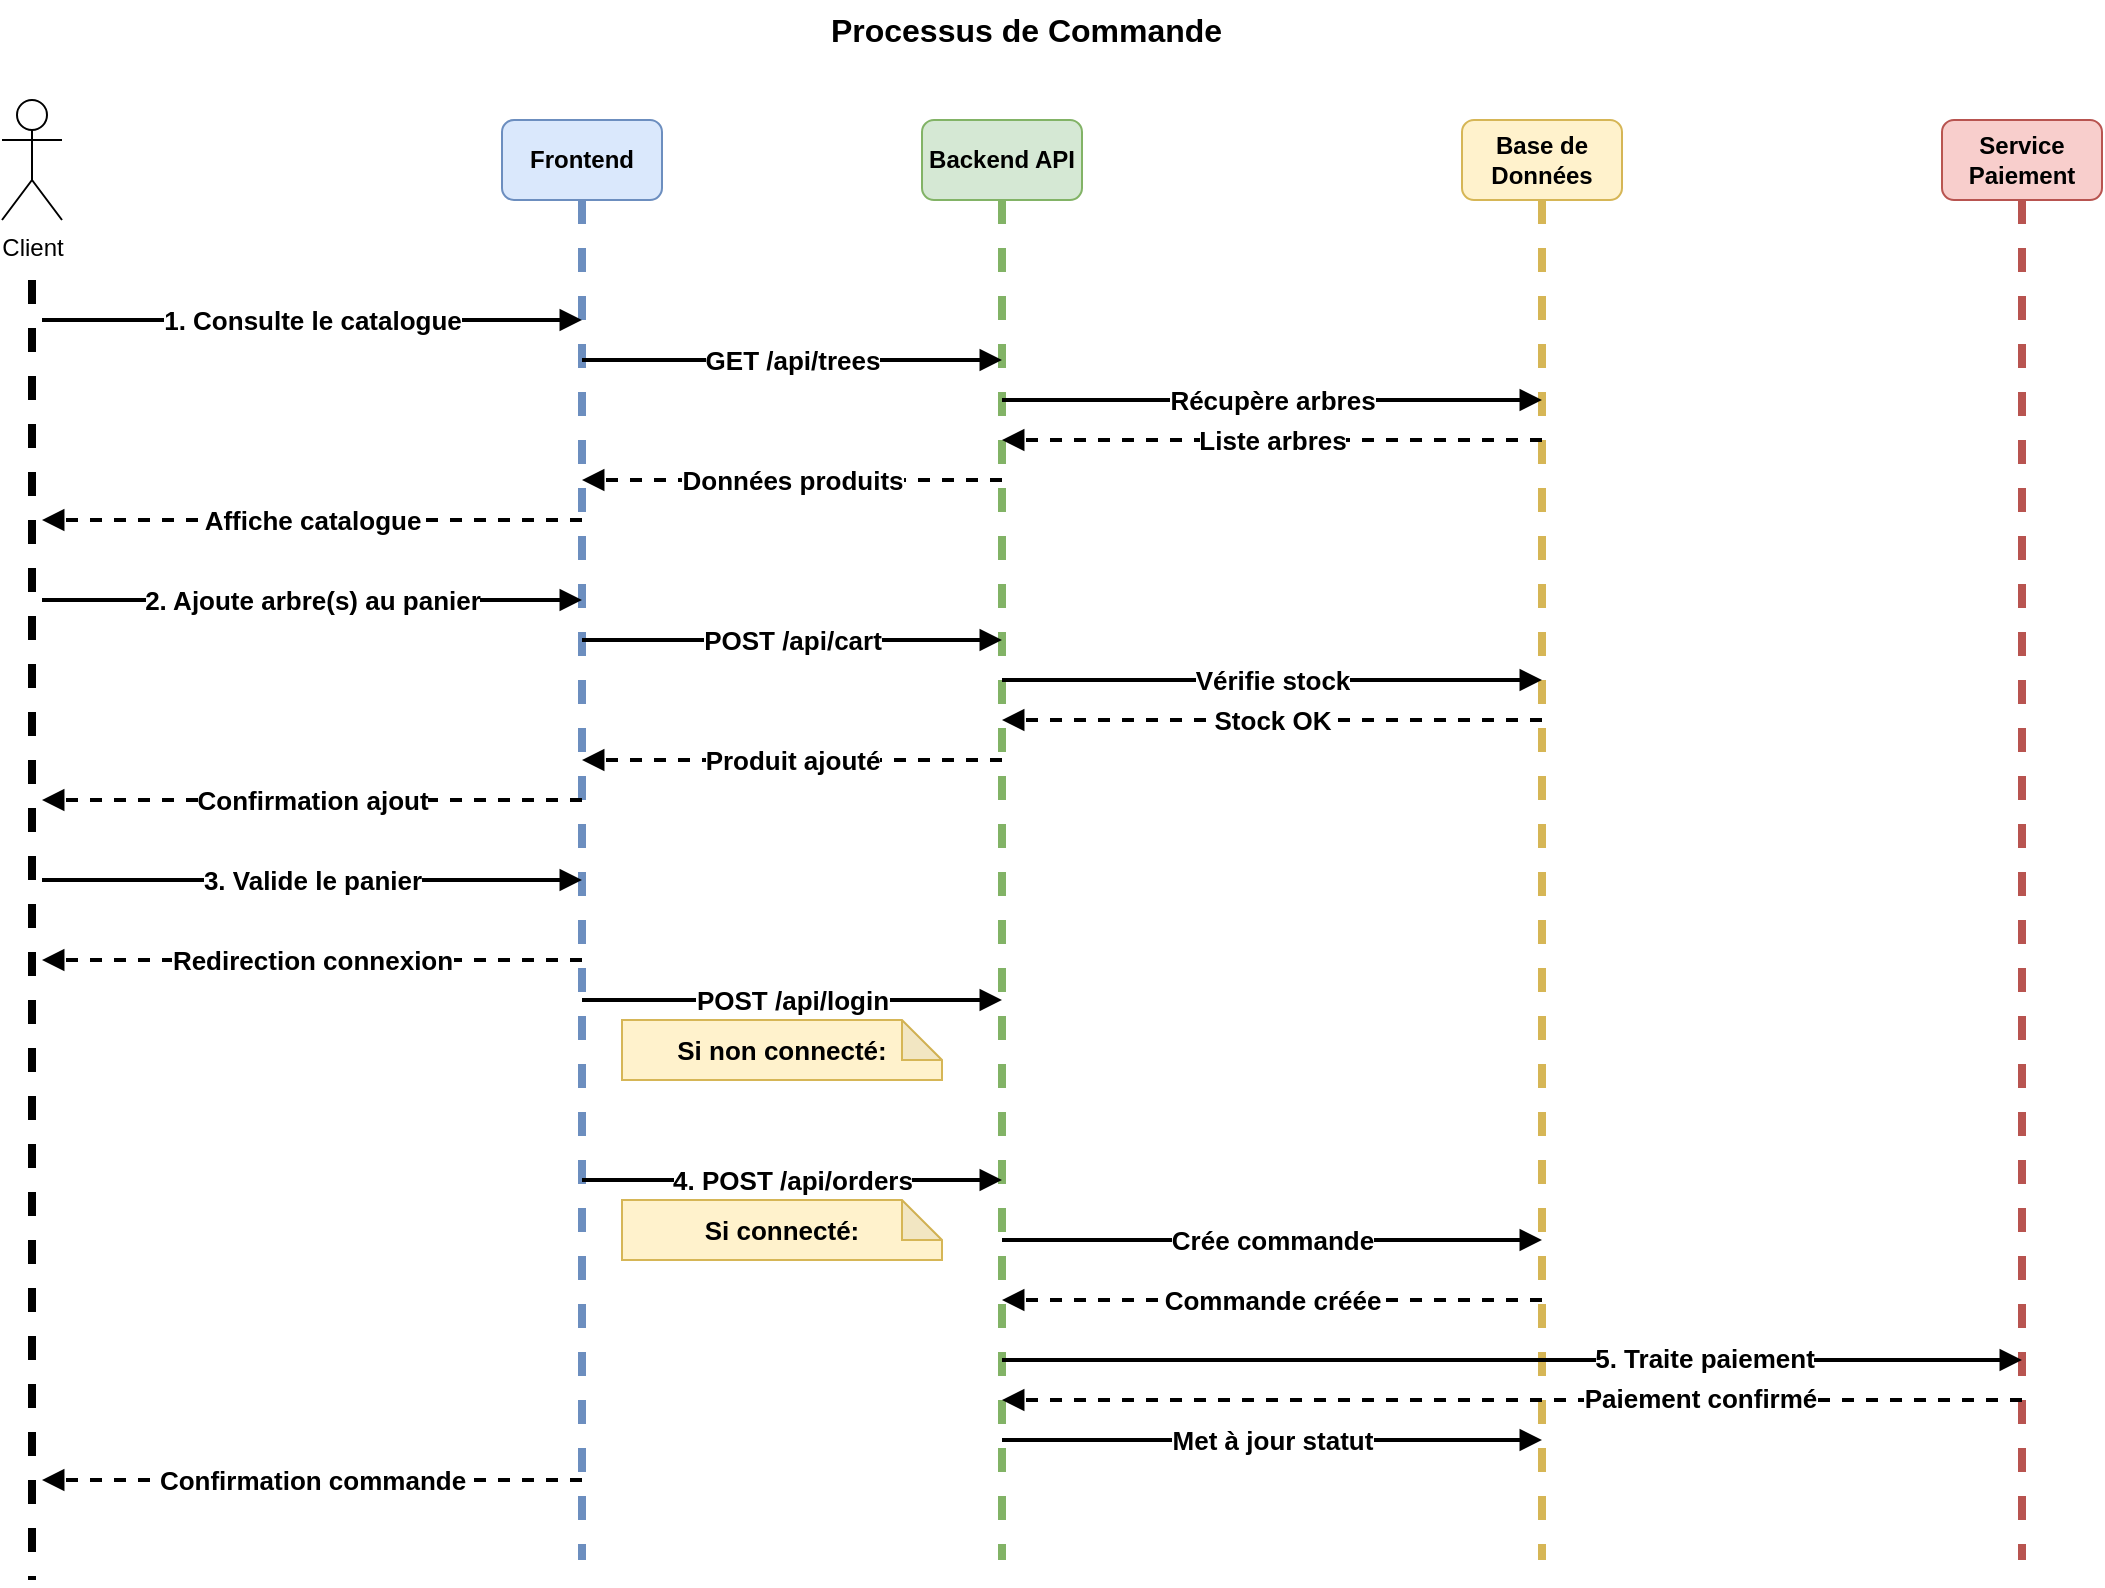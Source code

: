 <mxfile version="26.1.1">
  <diagram name="Page-1" id="2YBvvXClWsGukQMizWep">
    <mxGraphModel dx="276" dy="169" grid="1" gridSize="10" guides="1" tooltips="1" connect="1" arrows="1" fold="1" page="1" pageScale="1" pageWidth="1169" pageHeight="827" background="#ffffff" math="0" shadow="0">
      <root>
        <mxCell id="0" />
        <mxCell id="1" parent="0" />
        <mxCell id="title" value="Processus de Commande&amp;nbsp;" style="text;html=1;strokeColor=none;fillColor=none;align=center;verticalAlign=middle;whiteSpace=wrap;rounded=0;fontSize=16;fontStyle=1;" parent="1" vertex="1">
          <mxGeometry x="350" y="20" width="469" height="30" as="geometry" />
        </mxCell>
        <mxCell id="client" value="Client" style="shape=umlActor;verticalLabelPosition=bottom;verticalAlign=top;html=1;outlineConnect=0;" parent="1" vertex="1">
          <mxGeometry x="70" y="70" width="30" height="60" as="geometry" />
        </mxCell>
        <mxCell id="frontend" value="&lt;b&gt;Frontend&lt;/b&gt;" style="rounded=1;whiteSpace=wrap;html=1;fillColor=#dae8fc;strokeColor=#6c8ebf;" parent="1" vertex="1">
          <mxGeometry x="320" y="80" width="80" height="40" as="geometry" />
        </mxCell>
        <mxCell id="backend" value="&lt;b&gt;Backend API&lt;/b&gt;" style="rounded=1;whiteSpace=wrap;html=1;fillColor=#d5e8d4;strokeColor=#82b366;" parent="1" vertex="1">
          <mxGeometry x="530" y="80" width="80" height="40" as="geometry" />
        </mxCell>
        <mxCell id="database" value="&lt;b&gt;Base de Données&lt;/b&gt;" style="rounded=1;whiteSpace=wrap;html=1;fillColor=#fff2cc;strokeColor=#d6b656;" parent="1" vertex="1">
          <mxGeometry x="800" y="80" width="80" height="40" as="geometry" />
        </mxCell>
        <mxCell id="payment" value="&lt;b&gt;Service Paiement&lt;/b&gt;" style="rounded=1;whiteSpace=wrap;html=1;fillColor=#f8cecc;strokeColor=#b85450;" parent="1" vertex="1">
          <mxGeometry x="1040" y="80" width="80" height="40" as="geometry" />
        </mxCell>
        <mxCell id="line1" value="" style="endArrow=none;dashed=1;html=1;strokeWidth=4;" parent="1" edge="1">
          <mxGeometry width="50" height="50" relative="1" as="geometry">
            <mxPoint x="85" y="160" as="sourcePoint" />
            <mxPoint x="85" y="810" as="targetPoint" />
          </mxGeometry>
        </mxCell>
        <mxCell id="line2" value="" style="endArrow=none;dashed=1;html=1;strokeWidth=4;exitX=0.5;exitY=1;exitDx=0;exitDy=0;fillColor=#dae8fc;strokeColor=#6c8ebf;" parent="1" source="frontend" edge="1">
          <mxGeometry width="50" height="50" relative="1" as="geometry">
            <mxPoint x="360" y="160" as="sourcePoint" />
            <mxPoint x="360" y="800" as="targetPoint" />
          </mxGeometry>
        </mxCell>
        <mxCell id="line3" value="" style="endArrow=none;dashed=1;html=1;strokeWidth=4;exitX=0.5;exitY=1;exitDx=0;exitDy=0;fillColor=#d5e8d4;strokeColor=#82b366;" parent="1" source="backend" edge="1">
          <mxGeometry width="50" height="50" relative="1" as="geometry">
            <mxPoint x="570" y="160" as="sourcePoint" />
            <mxPoint x="570" y="800" as="targetPoint" />
          </mxGeometry>
        </mxCell>
        <mxCell id="line4" value="" style="endArrow=none;dashed=1;html=1;strokeWidth=4;exitX=0.5;exitY=1;exitDx=0;exitDy=0;fillColor=#fff2cc;strokeColor=#d6b656;" parent="1" source="database" edge="1">
          <mxGeometry width="50" height="50" relative="1" as="geometry">
            <mxPoint x="840" y="150" as="sourcePoint" />
            <mxPoint x="840" y="800" as="targetPoint" />
          </mxGeometry>
        </mxCell>
        <mxCell id="line5" value="" style="endArrow=none;dashed=1;html=1;strokeWidth=4;exitX=0.5;exitY=1;exitDx=0;exitDy=0;fillColor=#f8cecc;strokeColor=#b85450;" parent="1" source="payment" edge="1">
          <mxGeometry width="50" height="50" relative="1" as="geometry">
            <mxPoint x="1080" y="150" as="sourcePoint" />
            <mxPoint x="1080" y="800" as="targetPoint" />
          </mxGeometry>
        </mxCell>
        <mxCell id="msg1" value="&lt;b&gt;&lt;font style=&quot;font-size: 13px;&quot;&gt;1. Consulte le catalogue&lt;/font&gt;&lt;/b&gt;" style="endArrow=block;html=1;strokeWidth=2;" parent="1" edge="1">
          <mxGeometry width="50" height="50" relative="1" as="geometry">
            <mxPoint x="90" y="180" as="sourcePoint" />
            <mxPoint x="360" y="180" as="targetPoint" />
          </mxGeometry>
        </mxCell>
        <mxCell id="msg2" value="&lt;b&gt;&lt;font style=&quot;font-size: 13px;&quot;&gt;GET /api/trees&lt;/font&gt;&lt;/b&gt;" style="endArrow=block;html=1;strokeWidth=2;" parent="1" edge="1">
          <mxGeometry width="50" height="50" relative="1" as="geometry">
            <mxPoint x="360" y="200" as="sourcePoint" />
            <mxPoint x="570" y="200" as="targetPoint" />
          </mxGeometry>
        </mxCell>
        <mxCell id="msg3" value="&lt;b&gt;&lt;font style=&quot;font-size: 13px;&quot;&gt;Récupère arbres&lt;/font&gt;&lt;/b&gt;" style="endArrow=block;html=1;strokeWidth=2;" parent="1" edge="1">
          <mxGeometry width="50" height="50" relative="1" as="geometry">
            <mxPoint x="570" y="220" as="sourcePoint" />
            <mxPoint x="840" y="220" as="targetPoint" />
            <mxPoint as="offset" />
          </mxGeometry>
        </mxCell>
        <mxCell id="msg4" value="&lt;b&gt;&lt;font style=&quot;font-size: 13px;&quot;&gt;Liste arbres&lt;/font&gt;&lt;/b&gt;" style="endArrow=block;html=1;dashed=1;strokeWidth=2;" parent="1" edge="1">
          <mxGeometry width="50" height="50" relative="1" as="geometry">
            <mxPoint x="840" y="240" as="sourcePoint" />
            <mxPoint x="570" y="240" as="targetPoint" />
          </mxGeometry>
        </mxCell>
        <mxCell id="msg5" value="&lt;b&gt;&lt;font style=&quot;font-size: 13px;&quot;&gt;Données produits&lt;/font&gt;&lt;/b&gt;" style="endArrow=block;html=1;dashed=1;strokeWidth=2;" parent="1" edge="1">
          <mxGeometry width="50" height="50" relative="1" as="geometry">
            <mxPoint x="570" y="260" as="sourcePoint" />
            <mxPoint x="360" y="260" as="targetPoint" />
          </mxGeometry>
        </mxCell>
        <mxCell id="msg6" value="&lt;b&gt;&lt;font style=&quot;font-size: 13px;&quot;&gt;Affiche catalogue&lt;/font&gt;&lt;/b&gt;" style="endArrow=block;html=1;dashed=1;strokeWidth=2;" parent="1" edge="1">
          <mxGeometry width="50" height="50" relative="1" as="geometry">
            <mxPoint x="360" y="280" as="sourcePoint" />
            <mxPoint x="90" y="280" as="targetPoint" />
          </mxGeometry>
        </mxCell>
        <mxCell id="msg7" value="&lt;b&gt;&lt;font style=&quot;font-size: 13px;&quot;&gt;2. Ajoute arbre(s) au panier&lt;/font&gt;&lt;/b&gt;" style="endArrow=block;html=1;strokeWidth=2;" parent="1" edge="1">
          <mxGeometry width="50" height="50" relative="1" as="geometry">
            <mxPoint x="90" y="320" as="sourcePoint" />
            <mxPoint x="360" y="320" as="targetPoint" />
          </mxGeometry>
        </mxCell>
        <mxCell id="msg8" value="&lt;b&gt;&lt;font style=&quot;font-size: 13px;&quot;&gt;POST /api/cart&lt;/font&gt;&lt;/b&gt;" style="endArrow=block;html=1;strokeWidth=2;" parent="1" edge="1">
          <mxGeometry width="50" height="50" relative="1" as="geometry">
            <mxPoint x="360" y="340" as="sourcePoint" />
            <mxPoint x="570" y="340" as="targetPoint" />
          </mxGeometry>
        </mxCell>
        <mxCell id="msg9" value="&lt;b&gt;&lt;font style=&quot;font-size: 13px;&quot;&gt;Vérifie stock&lt;/font&gt;&lt;/b&gt;" style="endArrow=block;html=1;strokeWidth=2;" parent="1" edge="1">
          <mxGeometry width="50" height="50" relative="1" as="geometry">
            <mxPoint x="570" y="360" as="sourcePoint" />
            <mxPoint x="840" y="360" as="targetPoint" />
          </mxGeometry>
        </mxCell>
        <mxCell id="msg10" value="&lt;b&gt;&lt;font style=&quot;font-size: 13px;&quot;&gt;Stock OK&lt;/font&gt;&lt;/b&gt;" style="endArrow=block;html=1;dashed=1;strokeWidth=2;" parent="1" edge="1">
          <mxGeometry width="50" height="50" relative="1" as="geometry">
            <mxPoint x="840" y="380" as="sourcePoint" />
            <mxPoint x="570" y="380" as="targetPoint" />
          </mxGeometry>
        </mxCell>
        <mxCell id="msg11" value="&lt;b&gt;&lt;font style=&quot;font-size: 13px;&quot;&gt;Produit ajouté&lt;/font&gt;&lt;/b&gt;" style="endArrow=block;html=1;dashed=1;strokeWidth=2;" parent="1" edge="1">
          <mxGeometry width="50" height="50" relative="1" as="geometry">
            <mxPoint x="570" y="400" as="sourcePoint" />
            <mxPoint x="360" y="400" as="targetPoint" />
            <mxPoint as="offset" />
          </mxGeometry>
        </mxCell>
        <mxCell id="msg12" value="&lt;b&gt;&lt;font style=&quot;font-size: 13px;&quot;&gt;Confirmation ajout&lt;/font&gt;&lt;/b&gt;" style="endArrow=block;html=1;dashed=1;strokeWidth=2;" parent="1" edge="1">
          <mxGeometry width="50" height="50" relative="1" as="geometry">
            <mxPoint x="360" y="420" as="sourcePoint" />
            <mxPoint x="90" y="420" as="targetPoint" />
          </mxGeometry>
        </mxCell>
        <mxCell id="msg13" value="&lt;b&gt;&lt;font style=&quot;font-size: 13px;&quot;&gt;3. Valide le panier&lt;/font&gt;&lt;/b&gt;" style="endArrow=block;html=1;strokeWidth=2;" parent="1" edge="1">
          <mxGeometry width="50" height="50" relative="1" as="geometry">
            <mxPoint x="90" y="460" as="sourcePoint" />
            <mxPoint x="360" y="460" as="targetPoint" />
          </mxGeometry>
        </mxCell>
        <mxCell id="note1" value="&lt;font style=&quot;font-size: 13px;&quot;&gt;&lt;b&gt;Si non connecté:&lt;/b&gt;&lt;/font&gt;" style="shape=note;whiteSpace=wrap;html=1;backgroundOutline=1;darkOpacity=0.05;fillColor=#fff2cc;strokeColor=#d6b656;size=20;" parent="1" vertex="1">
          <mxGeometry x="380" y="530" width="160" height="30" as="geometry" />
        </mxCell>
        <mxCell id="msg14" value="&lt;b&gt;&lt;font style=&quot;font-size: 13px;&quot;&gt;Redirection connexion&lt;/font&gt;&lt;/b&gt;" style="endArrow=block;html=1;dashed=1;strokeWidth=2;" parent="1" edge="1">
          <mxGeometry width="50" height="50" relative="1" as="geometry">
            <mxPoint x="360" y="500" as="sourcePoint" />
            <mxPoint x="90" y="500" as="targetPoint" />
          </mxGeometry>
        </mxCell>
        <mxCell id="msg15" value="&lt;b&gt;&lt;font style=&quot;font-size: 13px;&quot;&gt;POST /api/login&lt;/font&gt;&lt;/b&gt;" style="endArrow=block;html=1;strokeWidth=2;" parent="1" edge="1">
          <mxGeometry width="50" height="50" relative="1" as="geometry">
            <mxPoint x="360" y="520" as="sourcePoint" />
            <mxPoint x="570" y="520" as="targetPoint" />
          </mxGeometry>
        </mxCell>
        <mxCell id="msg16" value="&lt;b&gt;&lt;font style=&quot;font-size: 13px;&quot;&gt;4. POST /api/orders&lt;/font&gt;&lt;/b&gt;" style="endArrow=block;html=1;strokeWidth=2;" parent="1" edge="1">
          <mxGeometry width="50" height="50" relative="1" as="geometry">
            <mxPoint x="360" y="610" as="sourcePoint" />
            <mxPoint x="570" y="610" as="targetPoint" />
          </mxGeometry>
        </mxCell>
        <mxCell id="msg17" value="&lt;b&gt;&lt;font style=&quot;font-size: 13px;&quot;&gt;Crée commande&lt;/font&gt;&lt;/b&gt;" style="endArrow=block;html=1;strokeWidth=2;" parent="1" edge="1">
          <mxGeometry width="50" height="50" relative="1" as="geometry">
            <mxPoint x="570" y="640" as="sourcePoint" />
            <mxPoint x="840" y="640" as="targetPoint" />
          </mxGeometry>
        </mxCell>
        <mxCell id="msg18" value="&lt;b&gt;&lt;font style=&quot;font-size: 13px;&quot;&gt;Commande créée&lt;/font&gt;&lt;/b&gt;" style="endArrow=block;html=1;dashed=1;strokeWidth=2;" parent="1" edge="1">
          <mxGeometry width="50" height="50" relative="1" as="geometry">
            <mxPoint x="840" y="670" as="sourcePoint" />
            <mxPoint x="570" y="670" as="targetPoint" />
          </mxGeometry>
        </mxCell>
        <mxCell id="msg19" value="" style="endArrow=block;html=1;fontStyle=0;strokeWidth=2;" parent="1" edge="1">
          <mxGeometry width="50" height="50" relative="1" as="geometry">
            <mxPoint x="570" y="700" as="sourcePoint" />
            <mxPoint x="1080" y="700" as="targetPoint" />
            <Array as="points" />
          </mxGeometry>
        </mxCell>
        <mxCell id="ddjebmlTCtiFVDUT4N2z-1" value="&lt;b&gt;&lt;font style=&quot;font-size: 13px;&quot;&gt;5. Traite paiement&lt;/font&gt;&lt;/b&gt;" style="edgeLabel;html=1;align=center;verticalAlign=middle;resizable=0;points=[];" parent="msg19" vertex="1" connectable="0">
          <mxGeometry x="0.377" y="-2" relative="1" as="geometry">
            <mxPoint y="-3" as="offset" />
          </mxGeometry>
        </mxCell>
        <mxCell id="msg20" value="" style="endArrow=block;html=1;dashed=1;strokeWidth=2;" parent="1" edge="1">
          <mxGeometry width="50" height="50" relative="1" as="geometry">
            <mxPoint x="1080" y="720" as="sourcePoint" />
            <mxPoint x="570" y="720" as="targetPoint" />
          </mxGeometry>
        </mxCell>
        <mxCell id="ddjebmlTCtiFVDUT4N2z-2" value="&lt;b&gt;&lt;font style=&quot;font-size: 13px;&quot;&gt;Paiement confirmé&lt;/font&gt;&lt;/b&gt;" style="edgeLabel;html=1;align=center;verticalAlign=middle;resizable=0;points=[];" parent="msg20" vertex="1" connectable="0">
          <mxGeometry x="-0.369" y="2" relative="1" as="geometry">
            <mxPoint y="-3" as="offset" />
          </mxGeometry>
        </mxCell>
        <mxCell id="msg21" value="&lt;b&gt;&lt;font style=&quot;font-size: 13px;&quot;&gt;Met à jour statut&lt;/font&gt;&lt;/b&gt;" style="endArrow=block;html=1;strokeWidth=2;" parent="1" edge="1">
          <mxGeometry width="50" height="50" relative="1" as="geometry">
            <mxPoint x="570" y="740" as="sourcePoint" />
            <mxPoint x="840" y="740" as="targetPoint" />
          </mxGeometry>
        </mxCell>
        <mxCell id="msg22" value="&lt;b&gt;&lt;font style=&quot;font-size: 13px;&quot;&gt;Confirmation commande&lt;/font&gt;&lt;/b&gt;" style="endArrow=block;html=1;dashed=1;strokeWidth=2;" parent="1" edge="1">
          <mxGeometry width="50" height="50" relative="1" as="geometry">
            <mxPoint x="360" y="760" as="sourcePoint" />
            <mxPoint x="90" y="760" as="targetPoint" />
            <mxPoint as="offset" />
          </mxGeometry>
        </mxCell>
        <mxCell id="ddjebmlTCtiFVDUT4N2z-5" value="&lt;b&gt;&lt;font style=&quot;font-size: 13px;&quot;&gt;Si connecté:&lt;/font&gt;&lt;/b&gt;" style="shape=note;whiteSpace=wrap;html=1;backgroundOutline=1;darkOpacity=0.05;fillColor=#fff2cc;strokeColor=#d6b656;size=20;" parent="1" vertex="1">
          <mxGeometry x="380" y="620" width="160" height="30" as="geometry" />
        </mxCell>
      </root>
    </mxGraphModel>
  </diagram>
</mxfile>
